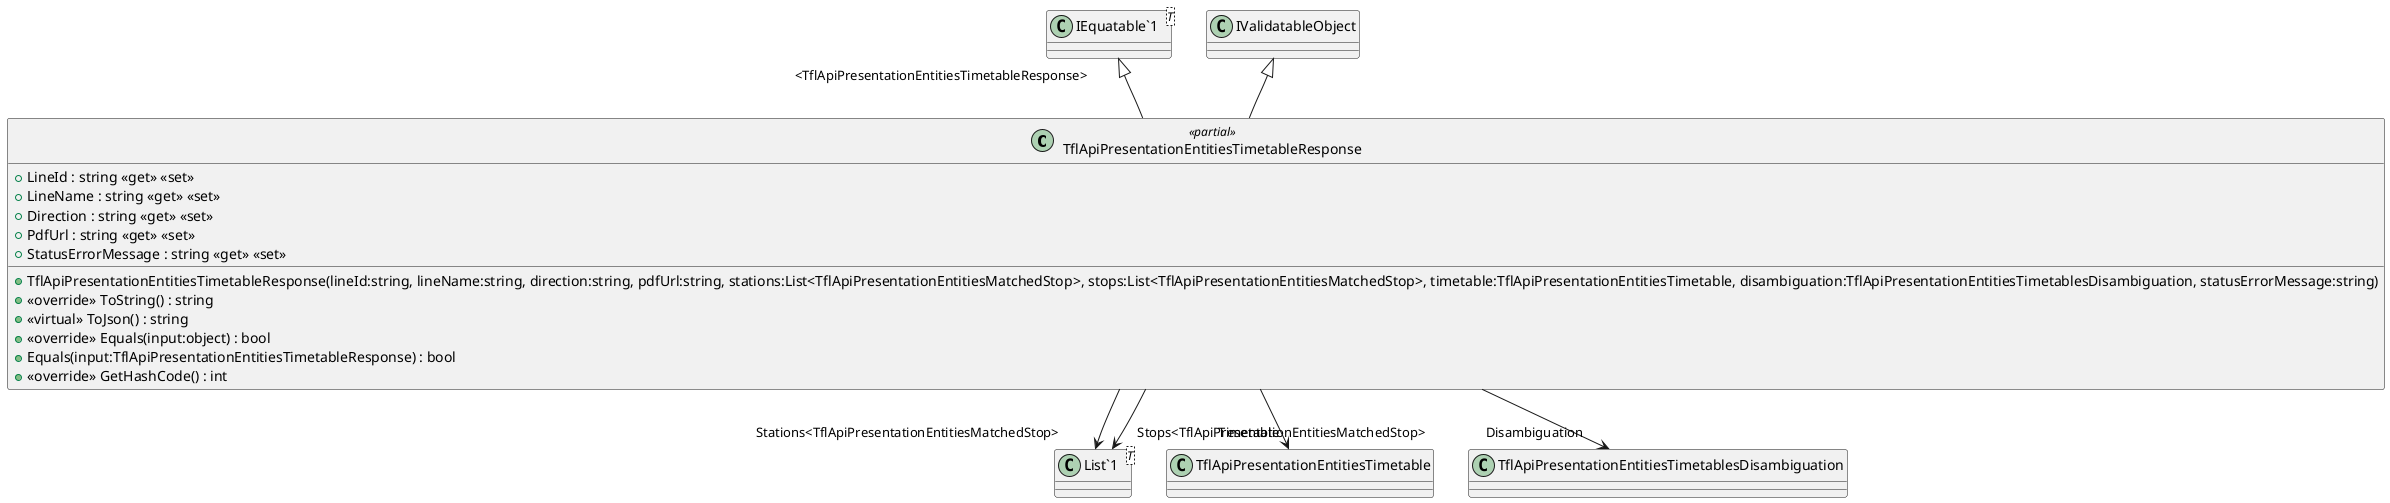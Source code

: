 @startuml
class TflApiPresentationEntitiesTimetableResponse <<partial>> {
    + TflApiPresentationEntitiesTimetableResponse(lineId:string, lineName:string, direction:string, pdfUrl:string, stations:List<TflApiPresentationEntitiesMatchedStop>, stops:List<TflApiPresentationEntitiesMatchedStop>, timetable:TflApiPresentationEntitiesTimetable, disambiguation:TflApiPresentationEntitiesTimetablesDisambiguation, statusErrorMessage:string)
    + LineId : string <<get>> <<set>>
    + LineName : string <<get>> <<set>>
    + Direction : string <<get>> <<set>>
    + PdfUrl : string <<get>> <<set>>
    + StatusErrorMessage : string <<get>> <<set>>
    + <<override>> ToString() : string
    + <<virtual>> ToJson() : string
    + <<override>> Equals(input:object) : bool
    + Equals(input:TflApiPresentationEntitiesTimetableResponse) : bool
    + <<override>> GetHashCode() : int
}
class "IEquatable`1"<T> {
}
class "List`1"<T> {
}
"IEquatable`1" "<TflApiPresentationEntitiesTimetableResponse>" <|-- TflApiPresentationEntitiesTimetableResponse
IValidatableObject <|-- TflApiPresentationEntitiesTimetableResponse
TflApiPresentationEntitiesTimetableResponse --> "Stations<TflApiPresentationEntitiesMatchedStop>" "List`1"
TflApiPresentationEntitiesTimetableResponse --> "Stops<TflApiPresentationEntitiesMatchedStop>" "List`1"
TflApiPresentationEntitiesTimetableResponse --> "Timetable" TflApiPresentationEntitiesTimetable
TflApiPresentationEntitiesTimetableResponse --> "Disambiguation" TflApiPresentationEntitiesTimetablesDisambiguation
@enduml
